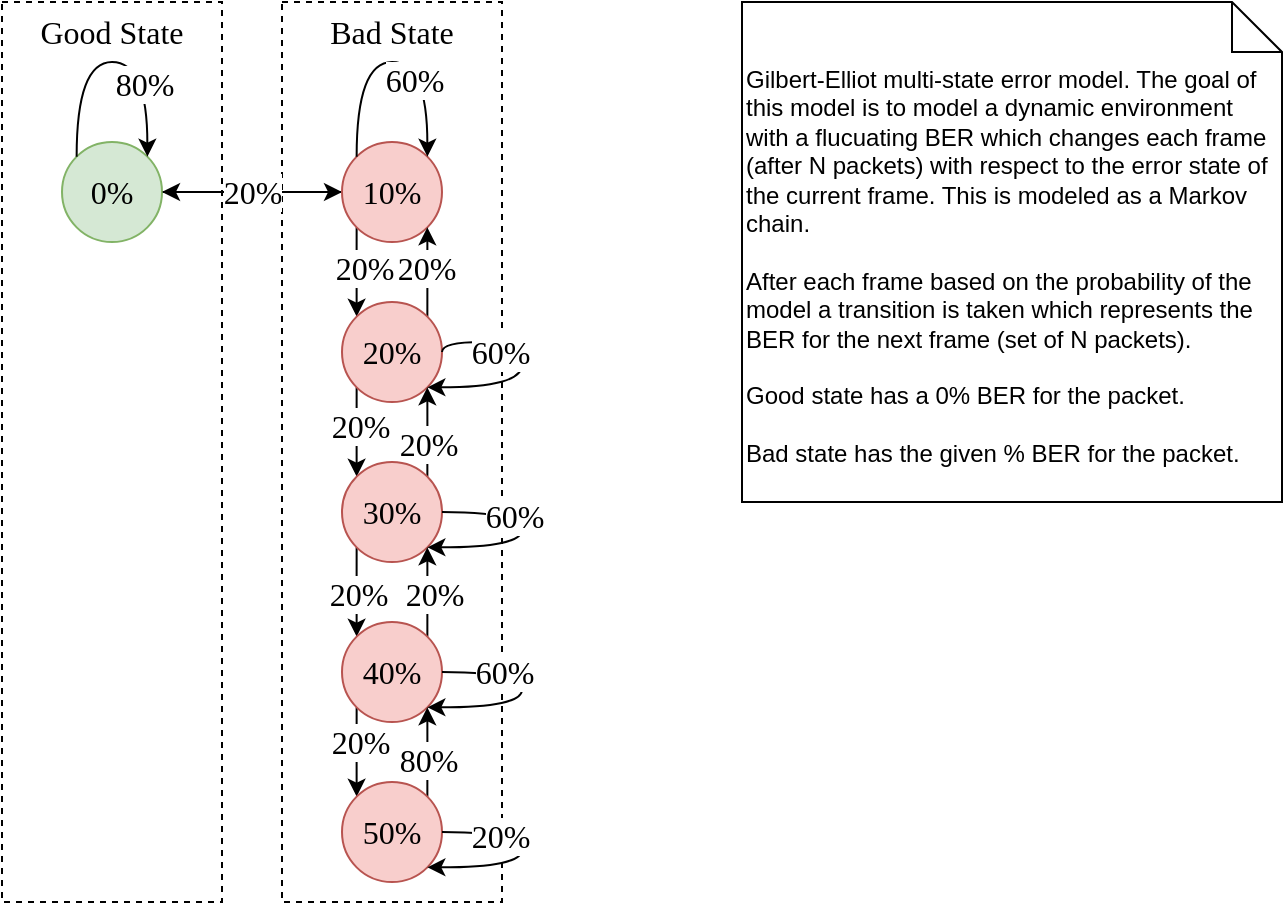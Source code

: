 <mxfile version="24.3.1" type="device">
  <diagram name="Page-1" id="VAwGCIa7mheN4QyBP41w">
    <mxGraphModel dx="1195" dy="758" grid="1" gridSize="10" guides="1" tooltips="1" connect="1" arrows="1" fold="1" page="1" pageScale="1" pageWidth="850" pageHeight="1100" math="0" shadow="0">
      <root>
        <mxCell id="0" />
        <mxCell id="1" parent="0" />
        <mxCell id="MP1VxRhWsE6Jve0MhrJB-38" value="" style="rounded=0;whiteSpace=wrap;html=1;fillColor=none;dashed=1;fontFamily=Times New Roman;fontSize=16;" parent="1" vertex="1">
          <mxGeometry x="150" y="190" width="110" height="450" as="geometry" />
        </mxCell>
        <mxCell id="MP1VxRhWsE6Jve0MhrJB-40" value="" style="rounded=0;whiteSpace=wrap;html=1;fillColor=none;dashed=1;fontFamily=Times New Roman;fontSize=16;" parent="1" vertex="1">
          <mxGeometry x="290" y="190" width="110" height="450" as="geometry" />
        </mxCell>
        <mxCell id="MP1VxRhWsE6Jve0MhrJB-9" style="edgeStyle=orthogonalEdgeStyle;rounded=0;orthogonalLoop=1;jettySize=auto;html=1;exitX=1;exitY=0.5;exitDx=0;exitDy=0;curved=1;fontFamily=Times New Roman;fontSize=16;" parent="1" source="MP1VxRhWsE6Jve0MhrJB-1" target="MP1VxRhWsE6Jve0MhrJB-2" edge="1">
          <mxGeometry relative="1" as="geometry">
            <Array as="points">
              <mxPoint x="240" y="285" />
            </Array>
          </mxGeometry>
        </mxCell>
        <mxCell id="MP1VxRhWsE6Jve0MhrJB-1" value="0%" style="ellipse;whiteSpace=wrap;html=1;aspect=fixed;fillColor=#d5e8d4;strokeColor=#82b366;fontFamily=Times New Roman;fontSize=16;" parent="1" vertex="1">
          <mxGeometry x="180" y="260" width="50" height="50" as="geometry" />
        </mxCell>
        <mxCell id="MP1VxRhWsE6Jve0MhrJB-23" style="edgeStyle=orthogonalEdgeStyle;rounded=0;orthogonalLoop=1;jettySize=auto;html=1;exitX=0;exitY=1;exitDx=0;exitDy=0;entryX=0;entryY=0;entryDx=0;entryDy=0;fontFamily=Times New Roman;fontSize=16;" parent="1" source="MP1VxRhWsE6Jve0MhrJB-2" target="MP1VxRhWsE6Jve0MhrJB-3" edge="1">
          <mxGeometry relative="1" as="geometry" />
        </mxCell>
        <mxCell id="MP1VxRhWsE6Jve0MhrJB-24" value="20%" style="edgeLabel;html=1;align=center;verticalAlign=middle;resizable=0;points=[];fontFamily=Times New Roman;fontSize=16;" parent="MP1VxRhWsE6Jve0MhrJB-23" vertex="1" connectable="0">
          <mxGeometry x="0.337" y="-3" relative="1" as="geometry">
            <mxPoint x="6" y="-3" as="offset" />
          </mxGeometry>
        </mxCell>
        <mxCell id="OCaxKWiwgyuDdwx1GnpB-1" style="edgeStyle=orthogonalEdgeStyle;rounded=0;orthogonalLoop=1;jettySize=auto;html=1;exitX=0;exitY=0.5;exitDx=0;exitDy=0;entryX=1;entryY=0.5;entryDx=0;entryDy=0;curved=1;fontFamily=Times New Roman;fontSize=16;" parent="1" source="MP1VxRhWsE6Jve0MhrJB-2" target="MP1VxRhWsE6Jve0MhrJB-1" edge="1">
          <mxGeometry relative="1" as="geometry" />
        </mxCell>
        <mxCell id="OCaxKWiwgyuDdwx1GnpB-2" value="20%" style="edgeLabel;html=1;align=center;verticalAlign=middle;resizable=0;points=[];fontFamily=Times New Roman;fontSize=16;" parent="OCaxKWiwgyuDdwx1GnpB-1" vertex="1" connectable="0">
          <mxGeometry x="0.312" y="-2" relative="1" as="geometry">
            <mxPoint x="14" y="2" as="offset" />
          </mxGeometry>
        </mxCell>
        <mxCell id="MP1VxRhWsE6Jve0MhrJB-2" value="10%" style="ellipse;whiteSpace=wrap;html=1;aspect=fixed;fillColor=#f8cecc;strokeColor=#b85450;fontFamily=Times New Roman;fontSize=16;" parent="1" vertex="1">
          <mxGeometry x="320" y="260" width="50" height="50" as="geometry" />
        </mxCell>
        <mxCell id="MP1VxRhWsE6Jve0MhrJB-25" style="edgeStyle=orthogonalEdgeStyle;rounded=0;orthogonalLoop=1;jettySize=auto;html=1;exitX=1;exitY=0;exitDx=0;exitDy=0;entryX=1;entryY=1;entryDx=0;entryDy=0;fontFamily=Times New Roman;fontSize=16;" parent="1" source="MP1VxRhWsE6Jve0MhrJB-3" target="MP1VxRhWsE6Jve0MhrJB-2" edge="1">
          <mxGeometry relative="1" as="geometry" />
        </mxCell>
        <mxCell id="MP1VxRhWsE6Jve0MhrJB-26" value="20%" style="edgeLabel;html=1;align=center;verticalAlign=middle;resizable=0;points=[];fontFamily=Times New Roman;fontSize=16;" parent="MP1VxRhWsE6Jve0MhrJB-25" vertex="1" connectable="0">
          <mxGeometry x="0.376" y="1" relative="1" as="geometry">
            <mxPoint as="offset" />
          </mxGeometry>
        </mxCell>
        <mxCell id="MP1VxRhWsE6Jve0MhrJB-29" style="edgeStyle=orthogonalEdgeStyle;rounded=0;orthogonalLoop=1;jettySize=auto;html=1;exitX=0;exitY=1;exitDx=0;exitDy=0;entryX=0;entryY=0;entryDx=0;entryDy=0;fontFamily=Times New Roman;fontSize=16;" parent="1" source="MP1VxRhWsE6Jve0MhrJB-3" target="MP1VxRhWsE6Jve0MhrJB-4" edge="1">
          <mxGeometry relative="1" as="geometry" />
        </mxCell>
        <mxCell id="MP1VxRhWsE6Jve0MhrJB-31" value="20%" style="edgeLabel;html=1;align=center;verticalAlign=middle;resizable=0;points=[];fontFamily=Times New Roman;fontSize=16;" parent="MP1VxRhWsE6Jve0MhrJB-29" vertex="1" connectable="0">
          <mxGeometry x="-0.411" y="1" relative="1" as="geometry">
            <mxPoint as="offset" />
          </mxGeometry>
        </mxCell>
        <mxCell id="MP1VxRhWsE6Jve0MhrJB-3" value="20%" style="ellipse;whiteSpace=wrap;html=1;aspect=fixed;fillColor=#f8cecc;strokeColor=#b85450;fontFamily=Times New Roman;fontSize=16;" parent="1" vertex="1">
          <mxGeometry x="320" y="340" width="50" height="50" as="geometry" />
        </mxCell>
        <mxCell id="MP1VxRhWsE6Jve0MhrJB-30" style="edgeStyle=orthogonalEdgeStyle;rounded=0;orthogonalLoop=1;jettySize=auto;html=1;exitX=1;exitY=0;exitDx=0;exitDy=0;entryX=1;entryY=1;entryDx=0;entryDy=0;fontFamily=Times New Roman;fontSize=16;" parent="1" source="MP1VxRhWsE6Jve0MhrJB-4" target="MP1VxRhWsE6Jve0MhrJB-3" edge="1">
          <mxGeometry relative="1" as="geometry" />
        </mxCell>
        <mxCell id="MP1VxRhWsE6Jve0MhrJB-32" value="20%" style="edgeLabel;html=1;align=center;verticalAlign=middle;resizable=0;points=[];fontFamily=Times New Roman;fontSize=16;" parent="MP1VxRhWsE6Jve0MhrJB-30" vertex="1" connectable="0">
          <mxGeometry x="-0.473" relative="1" as="geometry">
            <mxPoint as="offset" />
          </mxGeometry>
        </mxCell>
        <mxCell id="OCaxKWiwgyuDdwx1GnpB-8" style="edgeStyle=orthogonalEdgeStyle;rounded=0;orthogonalLoop=1;jettySize=auto;html=1;exitX=0;exitY=1;exitDx=0;exitDy=0;entryX=0;entryY=0;entryDx=0;entryDy=0;fontFamily=Times New Roman;fontSize=16;" parent="1" source="MP1VxRhWsE6Jve0MhrJB-4" target="MP1VxRhWsE6Jve0MhrJB-5" edge="1">
          <mxGeometry relative="1" as="geometry" />
        </mxCell>
        <mxCell id="OCaxKWiwgyuDdwx1GnpB-10" value="20%" style="edgeLabel;html=1;align=center;verticalAlign=middle;resizable=0;points=[];fontFamily=Times New Roman;fontSize=16;" parent="OCaxKWiwgyuDdwx1GnpB-8" vertex="1" connectable="0">
          <mxGeometry x="-0.024" relative="1" as="geometry">
            <mxPoint as="offset" />
          </mxGeometry>
        </mxCell>
        <mxCell id="MP1VxRhWsE6Jve0MhrJB-4" value="30%" style="ellipse;whiteSpace=wrap;html=1;aspect=fixed;fillColor=#f8cecc;strokeColor=#b85450;fontFamily=Times New Roman;fontSize=16;" parent="1" vertex="1">
          <mxGeometry x="320" y="420" width="50" height="50" as="geometry" />
        </mxCell>
        <mxCell id="OCaxKWiwgyuDdwx1GnpB-9" style="edgeStyle=orthogonalEdgeStyle;rounded=0;orthogonalLoop=1;jettySize=auto;html=1;exitX=1;exitY=0;exitDx=0;exitDy=0;entryX=1;entryY=1;entryDx=0;entryDy=0;fontFamily=Times New Roman;fontSize=16;" parent="1" source="MP1VxRhWsE6Jve0MhrJB-5" target="MP1VxRhWsE6Jve0MhrJB-4" edge="1">
          <mxGeometry relative="1" as="geometry" />
        </mxCell>
        <mxCell id="OCaxKWiwgyuDdwx1GnpB-11" value="20%" style="edgeLabel;html=1;align=center;verticalAlign=middle;resizable=0;points=[];fontFamily=Times New Roman;fontSize=16;" parent="OCaxKWiwgyuDdwx1GnpB-9" vertex="1" connectable="0">
          <mxGeometry x="0.038" y="3" relative="1" as="geometry">
            <mxPoint as="offset" />
          </mxGeometry>
        </mxCell>
        <mxCell id="OCaxKWiwgyuDdwx1GnpB-14" style="edgeStyle=orthogonalEdgeStyle;rounded=0;orthogonalLoop=1;jettySize=auto;html=1;exitX=0;exitY=1;exitDx=0;exitDy=0;entryX=0;entryY=0;entryDx=0;entryDy=0;fontFamily=Times New Roman;fontSize=16;" parent="1" source="MP1VxRhWsE6Jve0MhrJB-5" target="MP1VxRhWsE6Jve0MhrJB-6" edge="1">
          <mxGeometry relative="1" as="geometry" />
        </mxCell>
        <mxCell id="OCaxKWiwgyuDdwx1GnpB-18" value="20%" style="edgeLabel;html=1;align=center;verticalAlign=middle;resizable=0;points=[];fontFamily=Times New Roman;fontSize=16;" parent="OCaxKWiwgyuDdwx1GnpB-14" vertex="1" connectable="0">
          <mxGeometry x="-0.463" y="1" relative="1" as="geometry">
            <mxPoint as="offset" />
          </mxGeometry>
        </mxCell>
        <mxCell id="MP1VxRhWsE6Jve0MhrJB-5" value="40%" style="ellipse;whiteSpace=wrap;html=1;aspect=fixed;fillColor=#f8cecc;strokeColor=#b85450;fontFamily=Times New Roman;fontSize=16;" parent="1" vertex="1">
          <mxGeometry x="320" y="500" width="50" height="50" as="geometry" />
        </mxCell>
        <mxCell id="OCaxKWiwgyuDdwx1GnpB-15" style="edgeStyle=orthogonalEdgeStyle;rounded=0;orthogonalLoop=1;jettySize=auto;html=1;exitX=1;exitY=0;exitDx=0;exitDy=0;entryX=1;entryY=1;entryDx=0;entryDy=0;fontFamily=Times New Roman;fontSize=16;" parent="1" source="MP1VxRhWsE6Jve0MhrJB-6" target="MP1VxRhWsE6Jve0MhrJB-5" edge="1">
          <mxGeometry relative="1" as="geometry" />
        </mxCell>
        <mxCell id="OCaxKWiwgyuDdwx1GnpB-19" value="80%" style="edgeLabel;html=1;align=center;verticalAlign=middle;resizable=0;points=[];fontFamily=Times New Roman;fontSize=16;" parent="OCaxKWiwgyuDdwx1GnpB-15" vertex="1" connectable="0">
          <mxGeometry x="-0.421" relative="1" as="geometry">
            <mxPoint as="offset" />
          </mxGeometry>
        </mxCell>
        <mxCell id="MP1VxRhWsE6Jve0MhrJB-6" value="50%" style="ellipse;whiteSpace=wrap;html=1;aspect=fixed;fillColor=#f8cecc;strokeColor=#b85450;fontFamily=Times New Roman;fontSize=16;" parent="1" vertex="1">
          <mxGeometry x="320" y="580" width="50" height="50" as="geometry" />
        </mxCell>
        <mxCell id="MP1VxRhWsE6Jve0MhrJB-7" style="edgeStyle=orthogonalEdgeStyle;rounded=0;orthogonalLoop=1;jettySize=auto;html=1;exitX=0;exitY=0;exitDx=0;exitDy=0;entryX=1;entryY=0;entryDx=0;entryDy=0;curved=1;fontFamily=Times New Roman;fontSize=16;" parent="1" source="MP1VxRhWsE6Jve0MhrJB-1" target="MP1VxRhWsE6Jve0MhrJB-1" edge="1">
          <mxGeometry relative="1" as="geometry">
            <Array as="points">
              <mxPoint x="187" y="220" />
              <mxPoint x="223" y="220" />
            </Array>
          </mxGeometry>
        </mxCell>
        <mxCell id="MP1VxRhWsE6Jve0MhrJB-8" value="80%" style="edgeLabel;html=1;align=center;verticalAlign=middle;resizable=0;points=[];fontFamily=Times New Roman;fontSize=16;" parent="MP1VxRhWsE6Jve0MhrJB-7" vertex="1" connectable="0">
          <mxGeometry x="-0.339" y="-6" relative="1" as="geometry">
            <mxPoint x="27" y="6" as="offset" />
          </mxGeometry>
        </mxCell>
        <mxCell id="MP1VxRhWsE6Jve0MhrJB-21" style="edgeStyle=orthogonalEdgeStyle;rounded=0;orthogonalLoop=1;jettySize=auto;html=1;exitX=0;exitY=0;exitDx=0;exitDy=0;entryX=1;entryY=0;entryDx=0;entryDy=0;curved=1;fontFamily=Times New Roman;fontSize=16;" parent="1" source="MP1VxRhWsE6Jve0MhrJB-2" target="MP1VxRhWsE6Jve0MhrJB-2" edge="1">
          <mxGeometry relative="1" as="geometry">
            <Array as="points">
              <mxPoint x="327" y="220" />
              <mxPoint x="363" y="220" />
            </Array>
          </mxGeometry>
        </mxCell>
        <mxCell id="MP1VxRhWsE6Jve0MhrJB-22" value="60%" style="edgeLabel;html=1;align=center;verticalAlign=middle;resizable=0;points=[];fontFamily=Times New Roman;fontSize=16;" parent="MP1VxRhWsE6Jve0MhrJB-21" vertex="1" connectable="0">
          <mxGeometry x="0.404" y="-7" relative="1" as="geometry">
            <mxPoint as="offset" />
          </mxGeometry>
        </mxCell>
        <mxCell id="MP1VxRhWsE6Jve0MhrJB-27" style="edgeStyle=orthogonalEdgeStyle;rounded=0;orthogonalLoop=1;jettySize=auto;html=1;exitX=1;exitY=0.5;exitDx=0;exitDy=0;entryX=1;entryY=1;entryDx=0;entryDy=0;curved=1;fontFamily=Times New Roman;fontSize=16;" parent="1" source="MP1VxRhWsE6Jve0MhrJB-3" target="MP1VxRhWsE6Jve0MhrJB-3" edge="1">
          <mxGeometry relative="1" as="geometry">
            <Array as="points">
              <mxPoint x="370" y="360" />
              <mxPoint x="410" y="360" />
              <mxPoint x="410" y="383" />
            </Array>
          </mxGeometry>
        </mxCell>
        <mxCell id="MP1VxRhWsE6Jve0MhrJB-28" value="60%" style="edgeLabel;html=1;align=center;verticalAlign=middle;resizable=0;points=[];fontFamily=Times New Roman;fontSize=16;" parent="MP1VxRhWsE6Jve0MhrJB-27" vertex="1" connectable="0">
          <mxGeometry x="-0.406" y="-5" relative="1" as="geometry">
            <mxPoint as="offset" />
          </mxGeometry>
        </mxCell>
        <mxCell id="MP1VxRhWsE6Jve0MhrJB-39" value="Good State" style="text;html=1;strokeColor=none;fillColor=none;align=center;verticalAlign=middle;whiteSpace=wrap;rounded=0;fontFamily=Times New Roman;fontSize=16;" parent="1" vertex="1">
          <mxGeometry x="150" y="190" width="110" height="30" as="geometry" />
        </mxCell>
        <mxCell id="MP1VxRhWsE6Jve0MhrJB-41" value="Bad State" style="text;html=1;strokeColor=none;fillColor=none;align=center;verticalAlign=middle;whiteSpace=wrap;rounded=0;fontFamily=Times New Roman;fontSize=16;" parent="1" vertex="1">
          <mxGeometry x="290" y="190" width="110" height="30" as="geometry" />
        </mxCell>
        <mxCell id="MP1VxRhWsE6Jve0MhrJB-43" value="Gilbert-Elliot multi-state error model. The goal of this model is to model a dynamic environment with a flucuating BER which changes each frame (after N packets) with respect to the error state of the current frame. This is modeled as a Markov chain.&lt;br&gt;&lt;br&gt;After each frame based on the probability of the model a transition is taken which represents the BER for the next frame (set of N packets).&lt;br&gt;&lt;br&gt;Good state has a 0% BER for the packet.&lt;br&gt;&lt;br&gt;Bad state has the given % BER for the packet." style="shape=note2;boundedLbl=1;whiteSpace=wrap;html=1;size=25;verticalAlign=top;align=left;" parent="1" vertex="1">
          <mxGeometry x="520" y="190" width="270" height="250" as="geometry" />
        </mxCell>
        <mxCell id="OCaxKWiwgyuDdwx1GnpB-6" style="edgeStyle=orthogonalEdgeStyle;rounded=0;orthogonalLoop=1;jettySize=auto;html=1;exitX=1;exitY=0.5;exitDx=0;exitDy=0;entryX=1;entryY=1;entryDx=0;entryDy=0;elbow=vertical;curved=1;fontFamily=Times New Roman;fontSize=16;" parent="1" source="MP1VxRhWsE6Jve0MhrJB-4" target="MP1VxRhWsE6Jve0MhrJB-4" edge="1">
          <mxGeometry relative="1" as="geometry">
            <Array as="points">
              <mxPoint x="410" y="445" />
              <mxPoint x="410" y="463" />
            </Array>
          </mxGeometry>
        </mxCell>
        <mxCell id="OCaxKWiwgyuDdwx1GnpB-7" value="60%" style="edgeLabel;html=1;align=center;verticalAlign=middle;resizable=0;points=[];fontFamily=Times New Roman;fontSize=16;" parent="OCaxKWiwgyuDdwx1GnpB-6" vertex="1" connectable="0">
          <mxGeometry x="-0.327" y="-2" relative="1" as="geometry">
            <mxPoint as="offset" />
          </mxGeometry>
        </mxCell>
        <mxCell id="OCaxKWiwgyuDdwx1GnpB-12" style="edgeStyle=orthogonalEdgeStyle;rounded=0;orthogonalLoop=1;jettySize=auto;html=1;exitX=1;exitY=0.5;exitDx=0;exitDy=0;entryX=1;entryY=1;entryDx=0;entryDy=0;curved=1;fontFamily=Times New Roman;fontSize=16;" parent="1" source="MP1VxRhWsE6Jve0MhrJB-5" target="MP1VxRhWsE6Jve0MhrJB-5" edge="1">
          <mxGeometry relative="1" as="geometry">
            <Array as="points">
              <mxPoint x="410" y="525" />
              <mxPoint x="410" y="543" />
            </Array>
          </mxGeometry>
        </mxCell>
        <mxCell id="OCaxKWiwgyuDdwx1GnpB-13" value="60%" style="edgeLabel;html=1;align=center;verticalAlign=middle;resizable=0;points=[];fontFamily=Times New Roman;fontSize=16;" parent="OCaxKWiwgyuDdwx1GnpB-12" vertex="1" connectable="0">
          <mxGeometry x="-0.345" y="-4" relative="1" as="geometry">
            <mxPoint x="-4" y="-4" as="offset" />
          </mxGeometry>
        </mxCell>
        <mxCell id="OCaxKWiwgyuDdwx1GnpB-16" style="edgeStyle=orthogonalEdgeStyle;rounded=0;orthogonalLoop=1;jettySize=auto;html=1;exitX=1;exitY=0.5;exitDx=0;exitDy=0;entryX=1;entryY=1;entryDx=0;entryDy=0;curved=1;fontFamily=Times New Roman;fontSize=16;" parent="1" source="MP1VxRhWsE6Jve0MhrJB-6" target="MP1VxRhWsE6Jve0MhrJB-6" edge="1">
          <mxGeometry relative="1" as="geometry">
            <Array as="points">
              <mxPoint x="410" y="605" />
              <mxPoint x="410" y="623" />
            </Array>
          </mxGeometry>
        </mxCell>
        <mxCell id="OCaxKWiwgyuDdwx1GnpB-17" value="20%" style="edgeLabel;html=1;align=center;verticalAlign=middle;resizable=0;points=[];fontFamily=Times New Roman;fontSize=16;" parent="OCaxKWiwgyuDdwx1GnpB-16" vertex="1" connectable="0">
          <mxGeometry x="-0.454" y="-2" relative="1" as="geometry">
            <mxPoint as="offset" />
          </mxGeometry>
        </mxCell>
      </root>
    </mxGraphModel>
  </diagram>
</mxfile>
